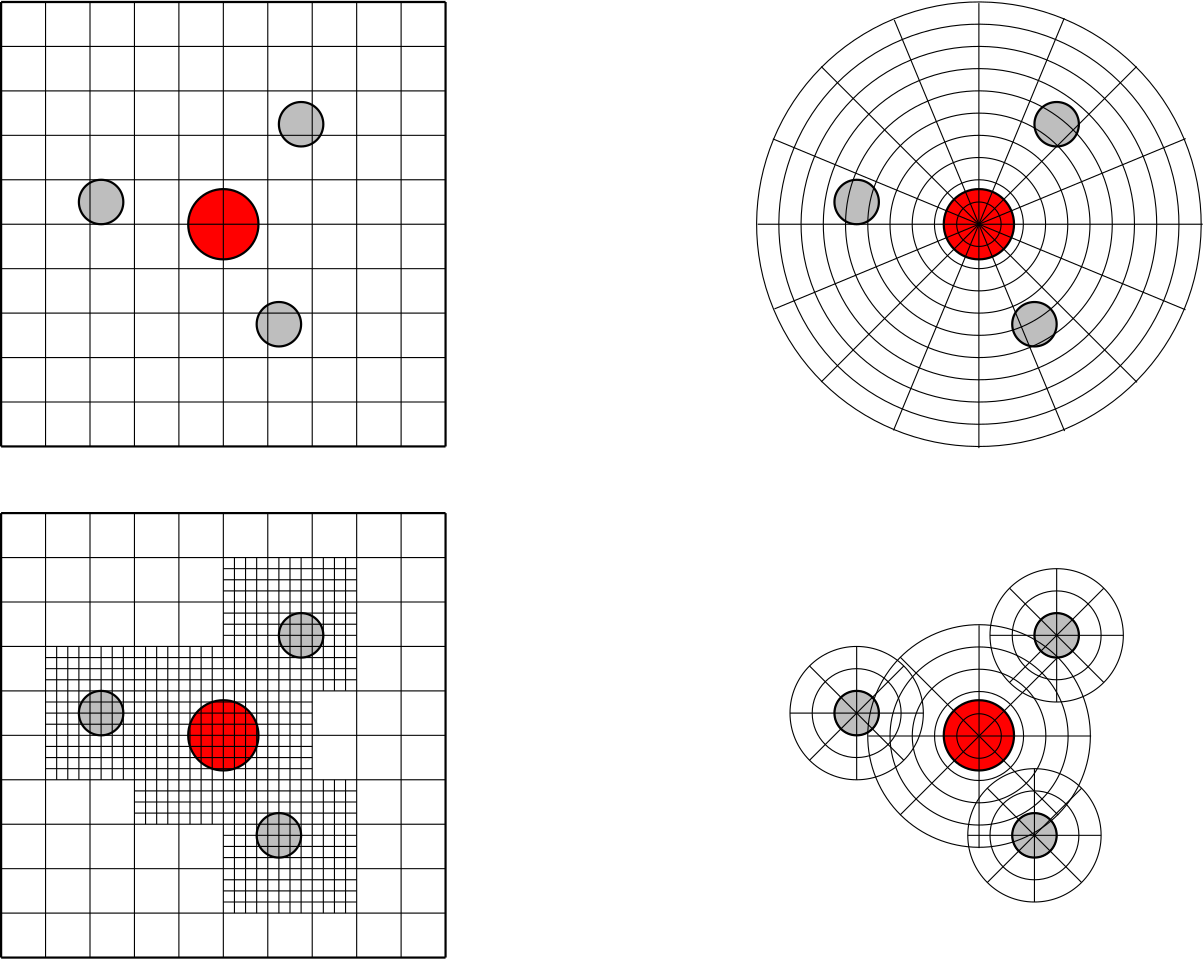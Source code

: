 <?xml version="1.0"?>
<!DOCTYPE ipe SYSTEM "ipe.dtd">
<ipe version="70107" creator="Ipe 7.1.7">
<info created="D:20170224170855" modified="D:20170225081625"/>
<ipestyle name="basic">
<symbol name="arrow/arc(spx)">
<path stroke="sym-stroke" fill="sym-stroke" pen="sym-pen">
0 0 m
-1 0.333 l
-1 -0.333 l
h
</path>
</symbol>
<symbol name="arrow/farc(spx)">
<path stroke="sym-stroke" fill="white" pen="sym-pen">
0 0 m
-1 0.333 l
-1 -0.333 l
h
</path>
</symbol>
<symbol name="arrow/ptarc(spx)">
<path stroke="sym-stroke" fill="sym-stroke" pen="sym-pen">
0 0 m
-1 0.333 l
-0.8 0 l
-1 -0.333 l
h
</path>
</symbol>
<symbol name="arrow/fptarc(spx)">
<path stroke="sym-stroke" fill="white" pen="sym-pen">
0 0 m
-1 0.333 l
-0.8 0 l
-1 -0.333 l
h
</path>
</symbol>
<symbol name="mark/circle(sx)" transformations="translations">
<path fill="sym-stroke">
0.6 0 0 0.6 0 0 e
0.4 0 0 0.4 0 0 e
</path>
</symbol>
<symbol name="mark/disk(sx)" transformations="translations">
<path fill="sym-stroke">
0.6 0 0 0.6 0 0 e
</path>
</symbol>
<symbol name="mark/fdisk(sfx)" transformations="translations">
<group>
<path fill="sym-fill">
0.5 0 0 0.5 0 0 e
</path>
<path fill="sym-stroke" fillrule="eofill">
0.6 0 0 0.6 0 0 e
0.4 0 0 0.4 0 0 e
</path>
</group>
</symbol>
<symbol name="mark/box(sx)" transformations="translations">
<path fill="sym-stroke" fillrule="eofill">
-0.6 -0.6 m
0.6 -0.6 l
0.6 0.6 l
-0.6 0.6 l
h
-0.4 -0.4 m
0.4 -0.4 l
0.4 0.4 l
-0.4 0.4 l
h
</path>
</symbol>
<symbol name="mark/square(sx)" transformations="translations">
<path fill="sym-stroke">
-0.6 -0.6 m
0.6 -0.6 l
0.6 0.6 l
-0.6 0.6 l
h
</path>
</symbol>
<symbol name="mark/fsquare(sfx)" transformations="translations">
<group>
<path fill="sym-fill">
-0.5 -0.5 m
0.5 -0.5 l
0.5 0.5 l
-0.5 0.5 l
h
</path>
<path fill="sym-stroke" fillrule="eofill">
-0.6 -0.6 m
0.6 -0.6 l
0.6 0.6 l
-0.6 0.6 l
h
-0.4 -0.4 m
0.4 -0.4 l
0.4 0.4 l
-0.4 0.4 l
h
</path>
</group>
</symbol>
<symbol name="mark/cross(sx)" transformations="translations">
<group>
<path fill="sym-stroke">
-0.43 -0.57 m
0.57 0.43 l
0.43 0.57 l
-0.57 -0.43 l
h
</path>
<path fill="sym-stroke">
-0.43 0.57 m
0.57 -0.43 l
0.43 -0.57 l
-0.57 0.43 l
h
</path>
</group>
</symbol>
<symbol name="arrow/fnormal(spx)">
<path stroke="sym-stroke" fill="white" pen="sym-pen">
0 0 m
-1 0.333 l
-1 -0.333 l
h
</path>
</symbol>
<symbol name="arrow/pointed(spx)">
<path stroke="sym-stroke" fill="sym-stroke" pen="sym-pen">
0 0 m
-1 0.333 l
-0.8 0 l
-1 -0.333 l
h
</path>
</symbol>
<symbol name="arrow/fpointed(spx)">
<path stroke="sym-stroke" fill="white" pen="sym-pen">
0 0 m
-1 0.333 l
-0.8 0 l
-1 -0.333 l
h
</path>
</symbol>
<symbol name="arrow/linear(spx)">
<path stroke="sym-stroke" pen="sym-pen">
-1 0.333 m
0 0 l
-1 -0.333 l
</path>
</symbol>
<symbol name="arrow/fdouble(spx)">
<path stroke="sym-stroke" fill="white" pen="sym-pen">
0 0 m
-1 0.333 l
-1 -0.333 l
h
-1 0 m
-2 0.333 l
-2 -0.333 l
h
</path>
</symbol>
<symbol name="arrow/double(spx)">
<path stroke="sym-stroke" fill="sym-stroke" pen="sym-pen">
0 0 m
-1 0.333 l
-1 -0.333 l
h
-1 0 m
-2 0.333 l
-2 -0.333 l
h
</path>
</symbol>
<pen name="heavier" value="0.8"/>
<pen name="fat" value="1.2"/>
<pen name="ultrafat" value="2"/>
<symbolsize name="large" value="5"/>
<symbolsize name="small" value="2"/>
<symbolsize name="tiny" value="1.1"/>
<arrowsize name="large" value="10"/>
<arrowsize name="small" value="5"/>
<arrowsize name="tiny" value="3"/>
<color name="red" value="1 0 0"/>
<color name="green" value="0 1 0"/>
<color name="blue" value="0 0 1"/>
<color name="yellow" value="1 1 0"/>
<color name="orange" value="1 0.647 0"/>
<color name="gold" value="1 0.843 0"/>
<color name="purple" value="0.627 0.125 0.941"/>
<color name="gray" value="0.745"/>
<color name="brown" value="0.647 0.165 0.165"/>
<color name="navy" value="0 0 0.502"/>
<color name="pink" value="1 0.753 0.796"/>
<color name="seagreen" value="0.18 0.545 0.341"/>
<color name="turquoise" value="0.251 0.878 0.816"/>
<color name="violet" value="0.933 0.51 0.933"/>
<color name="darkblue" value="0 0 0.545"/>
<color name="darkcyan" value="0 0.545 0.545"/>
<color name="darkgray" value="0.663"/>
<color name="darkgreen" value="0 0.392 0"/>
<color name="darkmagenta" value="0.545 0 0.545"/>
<color name="darkorange" value="1 0.549 0"/>
<color name="darkred" value="0.545 0 0"/>
<color name="lightblue" value="0.678 0.847 0.902"/>
<color name="lightcyan" value="0.878 1 1"/>
<color name="lightgray" value="0.827"/>
<color name="lightgreen" value="0.565 0.933 0.565"/>
<color name="lightyellow" value="1 1 0.878"/>
<dashstyle name="dashed" value="[4] 0"/>
<dashstyle name="dotted" value="[1 3] 0"/>
<dashstyle name="dash dotted" value="[4 2 1 2] 0"/>
<dashstyle name="dash dot dotted" value="[4 2 1 2 1 2] 0"/>
<textsize name="large" value="\large"/>
<textsize name="Large" value="\Large"/>
<textsize name="LARGE" value="\LARGE"/>
<textsize name="huge" value="\huge"/>
<textsize name="Huge" value="\Huge"/>
<textsize name="small" value="\small"/>
<textsize name="footnote" value="\footnotesize"/>
<textsize name="tiny" value="\tiny"/>
<textstyle name="center" begin="\begin{center}" end="\end{center}"/>
<textstyle name="itemize" begin="\begin{itemize}" end="\end{itemize}"/>
<textstyle name="item" begin="\begin{itemize}\item{}" end="\end{itemize}"/>
<gridsize name="4 pts" value="4"/>
<gridsize name="8 pts (~3 mm)" value="8"/>
<gridsize name="16 pts (~6 mm)" value="16"/>
<gridsize name="32 pts (~12 mm)" value="32"/>
<gridsize name="10 pts (~3.5 mm)" value="10"/>
<gridsize name="20 pts (~7 mm)" value="20"/>
<gridsize name="14 pts (~5 mm)" value="14"/>
<gridsize name="28 pts (~10 mm)" value="28"/>
<gridsize name="56 pts (~20 mm)" value="56"/>
<anglesize name="90 deg" value="90"/>
<anglesize name="60 deg" value="60"/>
<anglesize name="45 deg" value="45"/>
<anglesize name="30 deg" value="30"/>
<anglesize name="22.5 deg" value="22.5"/>
<tiling name="falling" angle="-60" step="4" width="1"/>
<tiling name="rising" angle="30" step="4" width="1"/>
</ipestyle>
<page>
<layer name="alpha"/>
<view layers="alpha" active="alpha"/>
<group layer="alpha" matrix="1 0 0 1 272 0">
<path stroke="black" fill="gray" pen="heavier">
8 0 0 8 156 740 e
</path>
<path matrix="1 0 0 1 -72 -28" stroke="black" fill="gray" pen="heavier">
8 0 0 8 156 740 e
</path>
<path stroke="black" fill="red" pen="heavier">
12.6491 0 0 12.6491 128 704 e
</path>
<path matrix="1 0 0 1 -8 -72" stroke="black" fill="gray" pen="heavier">
8 0 0 8 156 740 e
</path>
</group>
<path matrix="1 0 0 1 0 -184" stroke="black" fill="gray" pen="heavier">
8 0 0 8 156 740 e
</path>
<path matrix="1 0 0 1 -72 -212" stroke="black" fill="gray" pen="heavier">
8 0 0 8 156 740 e
</path>
<path matrix="1 0 0 1 0 -184" stroke="black" fill="red" pen="heavier">
12.6491 0 0 12.6491 128 704 e
</path>
<path matrix="1 0 0 1 -8 -256" stroke="black" fill="gray" pen="heavier">
8 0 0 8 156 740 e
</path>
<group>
<path stroke="black" fill="gray" pen="heavier">
8 0 0 8 156 740 e
</path>
<path matrix="1 0 0 1 -72 -28" stroke="black" fill="gray" pen="heavier">
8 0 0 8 156 740 e
</path>
<path stroke="black" fill="red" pen="heavier">
12.6491 0 0 12.6491 128 704 e
</path>
<path matrix="1 0 0 1 -8 -72" stroke="black" fill="gray" pen="heavier">
8 0 0 8 156 740 e
</path>
</group>
<path matrix="1.25 0 0 1 -32 0" stroke="black">
64 768 m
192 768 l
</path>
<path matrix="1.25 0 0 1 -32 -16" stroke="black">
64 768 m
192 768 l
</path>
<path matrix="1.25 0 0 1 -32 -32" stroke="black">
64 768 m
192 768 l
</path>
<path matrix="1.25 0 0 1 -32 -48" stroke="black">
64 768 m
192 768 l
</path>
<path matrix="1.25 0 0 1 -32 -64" stroke="black">
64 768 m
192 768 l
</path>
<path matrix="1.25 0 0 1 -32 -80" stroke="black">
64 768 m
192 768 l
</path>
<path matrix="1.25 0 0 1 -32 -96" stroke="black">
64 768 m
192 768 l
</path>
<path matrix="1.25 0 0 1 -32 -112" stroke="black">
64 768 m
192 768 l
</path>
<path matrix="1 0 0 1.25 0 -176" stroke="black">
64 768 m
64 640 l
</path>
<path matrix="1 0 0 1.25 16 -176" stroke="black">
64 768 m
64 640 l
</path>
<path matrix="1 0 0 1.25 32 -176" stroke="black">
64 768 m
64 640 l
</path>
<path matrix="1 0 0 1.25 48 -176" stroke="black">
64 768 m
64 640 l
</path>
<path matrix="1 0 0 1.25 64 -176" stroke="black">
64 768 m
64 640 l
</path>
<path matrix="1 0 0 1.25 80 -176" stroke="black">
64 768 m
64 640 l
</path>
<path matrix="1 0 0 1.25 96 -176" stroke="black">
64 768 m
64 640 l
</path>
<path matrix="1 0 0 1.25 112 -176" stroke="black">
64 768 m
64 640 l
</path>
<path matrix="1 0 0 1.25 128 -176" stroke="black">
64 768 m
64 640 l
</path>
<path matrix="1.25 0 0 1 -32 -184" stroke="black">
64 768 m
192 768 l
</path>
<path matrix="1.25 0 0 1 -32 -200" stroke="black">
64 768 m
192 768 l
</path>
<path matrix="1.25 0 0 1 -32 -216" stroke="black">
64 768 m
192 768 l
</path>
<path matrix="1.25 0 0 1 -32 -232" stroke="black">
64 768 m
192 768 l
</path>
<path matrix="1.25 0 0 1 -32 -248" stroke="black">
64 768 m
192 768 l
</path>
<path matrix="1.25 0 0 1 -32 -264" stroke="black">
64 768 m
192 768 l
</path>
<path matrix="1.25 0 0 1 -32 -280" stroke="black">
64 768 m
192 768 l
</path>
<path matrix="1.25 0 0 1 -32 -296" stroke="black">
64 768 m
192 768 l
</path>
<path matrix="1.25 0 0 1 -32 -312" stroke="black">
64 768 m
192 768 l
</path>
<path matrix="1 0 0 1.25 0 -360" stroke="black">
64 768 m
64 640 l
</path>
<path matrix="1 0 0 1.25 16 -360" stroke="black">
64 768 m
64 640 l
</path>
<path matrix="1 0 0 1.25 32 -360" stroke="black">
64 768 m
64 640 l
</path>
<path matrix="1 0 0 1.25 48 -360" stroke="black">
64 768 m
64 640 l
</path>
<path matrix="1 0 0 1.25 64 -360" stroke="black">
64 768 m
64 640 l
</path>
<path matrix="1 0 0 1.25 80 -360" stroke="black">
64 768 m
64 640 l
</path>
<path matrix="1 0 0 1.25 96 -360" stroke="black">
64 768 m
64 640 l
</path>
<path matrix="1 0 0 1.25 112 -360" stroke="black">
64 768 m
64 640 l
</path>
<path matrix="1 0 0 1.25 128 -360" stroke="black">
64 768 m
64 640 l
</path>
<path matrix="1 0 0 1 -160 -184" stroke="black">
224 716 m
240 716 l
</path>
<path matrix="1 0 0 1 -160 -188" stroke="black">
224 716 m
240 716 l
</path>
<path matrix="1 0 0 1 -160 -192" stroke="black">
224 716 m
240 716 l
</path>
<path matrix="1 0 0 1 -144 -184" stroke="black">
224 716 m
240 716 l
</path>
<path matrix="1 0 0 1 -144 -188" stroke="black">
224 716 m
240 716 l
</path>
<path matrix="1 0 0 1 -144 -192" stroke="black">
224 716 m
240 716 l
</path>
<path matrix="1 0 0 1 -144 -176" stroke="black">
224 716 m
240 716 l
</path>
<path matrix="1 0 0 1 -144 -172" stroke="black">
224 716 m
240 716 l
</path>
<path matrix="1 0 0 1 -144 -168" stroke="black">
224 716 m
240 716 l
</path>
<path matrix="1 0 0 1 -144 -200" stroke="black">
224 716 m
240 716 l
</path>
<path matrix="1 0 0 1 -144 -204" stroke="black">
224 716 m
240 716 l
</path>
<path matrix="1 0 0 1 -144 -208" stroke="black">
224 716 m
240 716 l
</path>
<path matrix="1 0 0 1 -160 -168" stroke="black">
224 716 m
240 716 l
</path>
<path matrix="1 0 0 1 -160 -172" stroke="black">
224 716 m
240 716 l
</path>
<path matrix="1 0 0 1 -160 -176" stroke="black">
224 716 m
240 716 l
</path>
<path matrix="1 0 0 1 -160 -200" stroke="black">
224 716 m
240 716 l
</path>
<path matrix="1 0 0 1 -160 -204" stroke="black">
224 716 m
240 716 l
</path>
<path matrix="1 0 0 1 -160 -208" stroke="black">
224 716 m
240 716 l
</path>
<path matrix="1 0 0 1 -128 -168" stroke="black">
224 716 m
240 716 l
</path>
<path matrix="1 0 0 1 -128 -172" stroke="black">
224 716 m
240 716 l
</path>
<path matrix="1 0 0 1 -128 -176" stroke="black">
224 716 m
240 716 l
</path>
<path matrix="1 0 0 1 -128 -184" stroke="black">
224 716 m
240 716 l
</path>
<path matrix="1 0 0 1 -128 -188" stroke="black">
224 716 m
240 716 l
</path>
<path matrix="1 0 0 1 -128 -192" stroke="black">
224 716 m
240 716 l
</path>
<path matrix="1 0 0 1 -128 -200" stroke="black">
224 716 m
240 716 l
</path>
<path matrix="1 0 0 1 -128 -204" stroke="black">
224 716 m
240 716 l
</path>
<path matrix="1 0 0 1 -128 -208" stroke="black">
224 716 m
240 716 l
</path>
<path matrix="1 0 0 1 -112 -168" stroke="black">
224 716 m
240 716 l
</path>
<path matrix="1 0 0 1 -112 -172" stroke="black">
224 716 m
240 716 l
</path>
<path matrix="1 0 0 1 -112 -176" stroke="black">
224 716 m
240 716 l
</path>
<path matrix="1 0 0 1 -112 -184" stroke="black">
224 716 m
240 716 l
</path>
<path matrix="1 0 0 1 -112 -188" stroke="black">
224 716 m
240 716 l
</path>
<path matrix="1 0 0 1 -112 -192" stroke="black">
224 716 m
240 716 l
</path>
<path matrix="1 0 0 1 -112 -200" stroke="black">
224 716 m
240 716 l
</path>
<path matrix="1 0 0 1 -112 -204" stroke="black">
224 716 m
240 716 l
</path>
<path matrix="1 0 0 1 -112 -208" stroke="black">
224 716 m
240 716 l
</path>
<path matrix="1 0 0 1 -128 -216" stroke="black">
224 716 m
240 716 l
</path>
<path matrix="1 0 0 1 -128 -220" stroke="black">
224 716 m
240 716 l
</path>
<path matrix="1 0 0 1 -128 -224" stroke="black">
224 716 m
240 716 l
</path>
<path matrix="1 0 0 1 -112 -216" stroke="black">
224 716 m
240 716 l
</path>
<path matrix="1 0 0 1 -112 -220" stroke="black">
224 716 m
240 716 l
</path>
<path matrix="1 0 0 1 -112 -224" stroke="black">
224 716 m
240 716 l
</path>
<path matrix="1 0 0 1 -96 -216" stroke="black">
224 716 m
240 716 l
</path>
<path matrix="1 0 0 1 -96 -220" stroke="black">
224 716 m
240 716 l
</path>
<path matrix="1 0 0 1 -96 -224" stroke="black">
224 716 m
240 716 l
</path>
<path matrix="1 0 0 1 -96 -232" stroke="black">
224 716 m
240 716 l
</path>
<path matrix="1 0 0 1 -96 -236" stroke="black">
224 716 m
240 716 l
</path>
<path matrix="1 0 0 1 -96 -240" stroke="black">
224 716 m
240 716 l
</path>
<path matrix="1 0 0 1 -80 -216" stroke="black">
224 716 m
240 716 l
</path>
<path matrix="1 0 0 1 -80 -220" stroke="black">
224 716 m
240 716 l
</path>
<path matrix="1 0 0 1 -80 -224" stroke="black">
224 716 m
240 716 l
</path>
<path matrix="1 0 0 1 -80 -232" stroke="black">
224 716 m
240 716 l
</path>
<path matrix="1 0 0 1 -80 -236" stroke="black">
224 716 m
240 716 l
</path>
<path matrix="1 0 0 1 -80 -240" stroke="black">
224 716 m
240 716 l
</path>
<path matrix="1 0 0 1 -64 -216" stroke="black">
224 716 m
240 716 l
</path>
<path matrix="1 0 0 1 -64 -220" stroke="black">
224 716 m
240 716 l
</path>
<path matrix="1 0 0 1 -64 -224" stroke="black">
224 716 m
240 716 l
</path>
<path matrix="1 0 0 1 -64 -232" stroke="black">
224 716 m
240 716 l
</path>
<path matrix="1 0 0 1 -64 -236" stroke="black">
224 716 m
240 716 l
</path>
<path matrix="1 0 0 1 -64 -240" stroke="black">
224 716 m
240 716 l
</path>
<path matrix="1 0 0 1 -96 -248" stroke="black">
224 716 m
240 716 l
</path>
<path matrix="1 0 0 1 -96 -252" stroke="black">
224 716 m
240 716 l
</path>
<path matrix="1 0 0 1 -96 -256" stroke="black">
224 716 m
240 716 l
</path>
<path matrix="1 0 0 1 -80 -248" stroke="black">
224 716 m
240 716 l
</path>
<path matrix="1 0 0 1 -80 -252" stroke="black">
224 716 m
240 716 l
</path>
<path matrix="1 0 0 1 -80 -256" stroke="black">
224 716 m
240 716 l
</path>
<path matrix="1 0 0 1 -64 -248" stroke="black">
224 716 m
240 716 l
</path>
<path matrix="1 0 0 1 -64 -252" stroke="black">
224 716 m
240 716 l
</path>
<path matrix="1 0 0 1 -64 -256" stroke="black">
224 716 m
240 716 l
</path>
<path matrix="1 0 0 1 -96 -200" stroke="black">
224 716 m
240 716 l
</path>
<path matrix="1 0 0 1 -96 -204" stroke="black">
224 716 m
240 716 l
</path>
<path matrix="1 0 0 1 -96 -208" stroke="black">
224 716 m
240 716 l
</path>
<path matrix="1 0 0 1 -96 -184" stroke="black">
224 716 m
240 716 l
</path>
<path matrix="1 0 0 1 -96 -188" stroke="black">
224 716 m
240 716 l
</path>
<path matrix="1 0 0 1 -96 -192" stroke="black">
224 716 m
240 716 l
</path>
<path matrix="1 0 0 1 -96 -168" stroke="black">
224 716 m
240 716 l
</path>
<path matrix="1 0 0 1 -96 -172" stroke="black">
224 716 m
240 716 l
</path>
<path matrix="1 0 0 1 -96 -176" stroke="black">
224 716 m
240 716 l
</path>
<path matrix="1 0 0 1 -80 -168" stroke="black">
224 716 m
240 716 l
</path>
<path matrix="1 0 0 1 -80 -172" stroke="black">
224 716 m
240 716 l
</path>
<path matrix="1 0 0 1 -80 -176" stroke="black">
224 716 m
240 716 l
</path>
<path matrix="1 0 0 1 -80 -184" stroke="black">
224 716 m
240 716 l
</path>
<path matrix="1 0 0 1 -80 -188" stroke="black">
224 716 m
240 716 l
</path>
<path matrix="1 0 0 1 -80 -192" stroke="black">
224 716 m
240 716 l
</path>
<path matrix="1 0 0 1 -80 -200" stroke="black">
224 716 m
240 716 l
</path>
<path matrix="1 0 0 1 -80 -204" stroke="black">
224 716 m
240 716 l
</path>
<path matrix="1 0 0 1 -80 -208" stroke="black">
224 716 m
240 716 l
</path>
<path matrix="1 0 0 1 -64 -168" stroke="black">
224 716 m
240 716 l
</path>
<path matrix="1 0 0 1 -64 -172" stroke="black">
224 716 m
240 716 l
</path>
<path matrix="1 0 0 1 -64 -176" stroke="black">
224 716 m
240 716 l
</path>
<path matrix="1 0 0 1 -64 -152" stroke="black">
224 716 m
240 716 l
</path>
<path matrix="1 0 0 1 -64 -156" stroke="black">
224 716 m
240 716 l
</path>
<path matrix="1 0 0 1 -64 -160" stroke="black">
224 716 m
240 716 l
</path>
<path matrix="1 0 0 1 -64 -136" stroke="black">
224 716 m
240 716 l
</path>
<path matrix="1 0 0 1 -64 -140" stroke="black">
224 716 m
240 716 l
</path>
<path matrix="1 0 0 1 -64 -144" stroke="black">
224 716 m
240 716 l
</path>
<path matrix="1 0 0 1 -80 -136" stroke="black">
224 716 m
240 716 l
</path>
<path matrix="1 0 0 1 -80 -140" stroke="black">
224 716 m
240 716 l
</path>
<path matrix="1 0 0 1 -80 -144" stroke="black">
224 716 m
240 716 l
</path>
<path matrix="1 0 0 1 -96 -136" stroke="black">
224 716 m
240 716 l
</path>
<path matrix="1 0 0 1 -96 -140" stroke="black">
224 716 m
240 716 l
</path>
<path matrix="1 0 0 1 -96 -144" stroke="black">
224 716 m
240 716 l
</path>
<path matrix="1 0 0 1 -96 -152" stroke="black">
224 716 m
240 716 l
</path>
<path matrix="1 0 0 1 -96 -156" stroke="black">
224 716 m
240 716 l
</path>
<path matrix="1 0 0 1 -96 -160" stroke="black">
224 716 m
240 716 l
</path>
<path matrix="1 0 0 1 -80 -152" stroke="black">
224 716 m
240 716 l
</path>
<path matrix="1 0 0 1 -80 -156" stroke="black">
224 716 m
240 716 l
</path>
<path matrix="1 0 0 1 -80 -160" stroke="black">
224 716 m
240 716 l
</path>
<path matrix="1 0 0 1 -160 -184" stroke="black">
228 736 m
228 720 l
</path>
<path matrix="1 0 0 1 -160 -184" stroke="black">
232 736 m
232 720 l
</path>
<path matrix="1 0 0 1 -160 -184" stroke="black">
236 736 m
236 720 l
</path>
<path matrix="1 0 0 1 -160 -200" stroke="black">
228 736 m
228 720 l
</path>
<path matrix="1 0 0 1 -160 -200" stroke="black">
232 736 m
232 720 l
</path>
<path matrix="1 0 0 1 -160 -200" stroke="black">
236 736 m
236 720 l
</path>
<path matrix="1 0 0 1 -160 -216" stroke="black">
228 736 m
228 720 l
</path>
<path matrix="1 0 0 1 -160 -216" stroke="black">
232 736 m
232 720 l
</path>
<path matrix="1 0 0 1 -160 -216" stroke="black">
236 736 m
236 720 l
</path>
<path matrix="1 0 0 1 -144 -184" stroke="black">
228 736 m
228 720 l
</path>
<path matrix="1 0 0 1 -144 -184" stroke="black">
232 736 m
232 720 l
</path>
<path matrix="1 0 0 1 -144 -184" stroke="black">
236 736 m
236 720 l
</path>
<path matrix="1 0 0 1 -144 -200" stroke="black">
228 736 m
228 720 l
</path>
<path matrix="1 0 0 1 -144 -200" stroke="black">
232 736 m
232 720 l
</path>
<path matrix="1 0 0 1 -144 -200" stroke="black">
236 736 m
236 720 l
</path>
<path matrix="1 0 0 1 -144 -216" stroke="black">
228 736 m
228 720 l
</path>
<path matrix="1 0 0 1 -144 -216" stroke="black">
232 736 m
232 720 l
</path>
<path matrix="1 0 0 1 -144 -216" stroke="black">
236 736 m
236 720 l
</path>
<path matrix="1 0 0 1 -128 -232" stroke="black">
228 736 m
228 720 l
</path>
<path matrix="1 0 0 1 -128 -232" stroke="black">
232 736 m
232 720 l
</path>
<path matrix="1 0 0 1 -128 -232" stroke="black">
236 736 m
236 720 l
</path>
<path matrix="1 0 0 1 -128 -216" stroke="black">
228 736 m
228 720 l
</path>
<path matrix="1 0 0 1 -128 -216" stroke="black">
232 736 m
232 720 l
</path>
<path matrix="1 0 0 1 -128 -216" stroke="black">
236 736 m
236 720 l
</path>
<path matrix="1 0 0 1 -128 -200" stroke="black">
228 736 m
228 720 l
</path>
<path matrix="1 0 0 1 -128 -200" stroke="black">
232 736 m
232 720 l
</path>
<path matrix="1 0 0 1 -128 -200" stroke="black">
236 736 m
236 720 l
</path>
<path matrix="1 0 0 1 -128 -184" stroke="black">
228 736 m
228 720 l
</path>
<path matrix="1 0 0 1 -128 -184" stroke="black">
232 736 m
232 720 l
</path>
<path matrix="1 0 0 1 -128 -184" stroke="black">
236 736 m
236 720 l
</path>
<path matrix="1 0 0 1 -112 -200" stroke="black">
228 736 m
228 720 l
</path>
<path matrix="1 0 0 1 -112 -200" stroke="black">
232 736 m
232 720 l
</path>
<path matrix="1 0 0 1 -112 -200" stroke="black">
236 736 m
236 720 l
</path>
<path matrix="1 0 0 1 -112 -184" stroke="black">
228 736 m
228 720 l
</path>
<path matrix="1 0 0 1 -112 -184" stroke="black">
232 736 m
232 720 l
</path>
<path matrix="1 0 0 1 -112 -184" stroke="black">
236 736 m
236 720 l
</path>
<path matrix="1 0 0 1 -112 -232" stroke="black">
228 736 m
228 720 l
</path>
<path matrix="1 0 0 1 -112 -232" stroke="black">
232 736 m
232 720 l
</path>
<path matrix="1 0 0 1 -112 -232" stroke="black">
236 736 m
236 720 l
</path>
<path matrix="1 0 0 1 -112 -216" stroke="black">
228 736 m
228 720 l
</path>
<path matrix="1 0 0 1 -112 -216" stroke="black">
232 736 m
232 720 l
</path>
<path matrix="1 0 0 1 -112 -216" stroke="black">
236 736 m
236 720 l
</path>
<path matrix="1 0 0 1 -96 -168" stroke="black">
228 736 m
228 720 l
</path>
<path matrix="1 0 0 1 -96 -168" stroke="black">
232 736 m
232 720 l
</path>
<path matrix="1 0 0 1 -96 -168" stroke="black">
236 736 m
236 720 l
</path>
<path matrix="1 0 0 1 -96 -152" stroke="black">
228 736 m
228 720 l
</path>
<path matrix="1 0 0 1 -96 -152" stroke="black">
232 736 m
232 720 l
</path>
<path matrix="1 0 0 1 -96 -152" stroke="black">
236 736 m
236 720 l
</path>
<path matrix="1 0 0 1 -80 -168" stroke="black">
228 736 m
228 720 l
</path>
<path matrix="1 0 0 1 -80 -168" stroke="black">
232 736 m
232 720 l
</path>
<path matrix="1 0 0 1 -80 -168" stroke="black">
236 736 m
236 720 l
</path>
<path matrix="1 0 0 1 -80 -152" stroke="black">
228 736 m
228 720 l
</path>
<path matrix="1 0 0 1 -80 -152" stroke="black">
232 736 m
232 720 l
</path>
<path matrix="1 0 0 1 -80 -152" stroke="black">
236 736 m
236 720 l
</path>
<path matrix="1 0 0 1 -64 -168" stroke="black">
228 736 m
228 720 l
</path>
<path matrix="1 0 0 1 -64 -168" stroke="black">
232 736 m
232 720 l
</path>
<path matrix="1 0 0 1 -64 -168" stroke="black">
236 736 m
236 720 l
</path>
<path matrix="1 0 0 1 -64 -152" stroke="black">
228 736 m
228 720 l
</path>
<path matrix="1 0 0 1 -64 -152" stroke="black">
232 736 m
232 720 l
</path>
<path matrix="1 0 0 1 -64 -152" stroke="black">
236 736 m
236 720 l
</path>
<path matrix="1 0 0 1 -96 -200" stroke="black">
228 736 m
228 720 l
</path>
<path matrix="1 0 0 1 -96 -200" stroke="black">
232 736 m
232 720 l
</path>
<path matrix="1 0 0 1 -96 -200" stroke="black">
236 736 m
236 720 l
</path>
<path matrix="1 0 0 1 -96 -184" stroke="black">
228 736 m
228 720 l
</path>
<path matrix="1 0 0 1 -96 -184" stroke="black">
232 736 m
232 720 l
</path>
<path matrix="1 0 0 1 -96 -184" stroke="black">
236 736 m
236 720 l
</path>
<path matrix="1 0 0 1 -80 -200" stroke="black">
228 736 m
228 720 l
</path>
<path matrix="1 0 0 1 -80 -200" stroke="black">
232 736 m
232 720 l
</path>
<path matrix="1 0 0 1 -80 -200" stroke="black">
236 736 m
236 720 l
</path>
<path matrix="1 0 0 1 -80 -184" stroke="black">
228 736 m
228 720 l
</path>
<path matrix="1 0 0 1 -80 -184" stroke="black">
232 736 m
232 720 l
</path>
<path matrix="1 0 0 1 -80 -184" stroke="black">
236 736 m
236 720 l
</path>
<path matrix="1 0 0 1 -80 -232" stroke="black">
228 736 m
228 720 l
</path>
<path matrix="1 0 0 1 -80 -232" stroke="black">
232 736 m
232 720 l
</path>
<path matrix="1 0 0 1 -80 -232" stroke="black">
236 736 m
236 720 l
</path>
<path matrix="1 0 0 1 -80 -216" stroke="black">
228 736 m
228 720 l
</path>
<path matrix="1 0 0 1 -80 -216" stroke="black">
232 736 m
232 720 l
</path>
<path matrix="1 0 0 1 -80 -216" stroke="black">
236 736 m
236 720 l
</path>
<path matrix="1 0 0 1 -96 -232" stroke="black">
228 736 m
228 720 l
</path>
<path matrix="1 0 0 1 -96 -232" stroke="black">
232 736 m
232 720 l
</path>
<path matrix="1 0 0 1 -96 -232" stroke="black">
236 736 m
236 720 l
</path>
<path matrix="1 0 0 1 -96 -216" stroke="black">
228 736 m
228 720 l
</path>
<path matrix="1 0 0 1 -96 -216" stroke="black">
232 736 m
232 720 l
</path>
<path matrix="1 0 0 1 -96 -216" stroke="black">
236 736 m
236 720 l
</path>
<path matrix="1 0 0 1 -96 -264" stroke="black">
228 736 m
228 720 l
</path>
<path matrix="1 0 0 1 -96 -264" stroke="black">
232 736 m
232 720 l
</path>
<path matrix="1 0 0 1 -96 -264" stroke="black">
236 736 m
236 720 l
</path>
<path matrix="1 0 0 1 -96 -248" stroke="black">
228 736 m
228 720 l
</path>
<path matrix="1 0 0 1 -96 -248" stroke="black">
232 736 m
232 720 l
</path>
<path matrix="1 0 0 1 -96 -248" stroke="black">
236 736 m
236 720 l
</path>
<path matrix="1 0 0 1 -80 -264" stroke="black">
228 736 m
228 720 l
</path>
<path matrix="1 0 0 1 -80 -264" stroke="black">
232 736 m
232 720 l
</path>
<path matrix="1 0 0 1 -80 -264" stroke="black">
236 736 m
236 720 l
</path>
<path matrix="1 0 0 1 -80 -248" stroke="black">
228 736 m
228 720 l
</path>
<path matrix="1 0 0 1 -80 -248" stroke="black">
232 736 m
232 720 l
</path>
<path matrix="1 0 0 1 -80 -248" stroke="black">
236 736 m
236 720 l
</path>
<path matrix="1 0 0 1 -64 -264" stroke="black">
228 736 m
228 720 l
</path>
<path matrix="1 0 0 1 -64 -264" stroke="black">
232 736 m
232 720 l
</path>
<path matrix="1 0 0 1 -64 -264" stroke="black">
236 736 m
236 720 l
</path>
<path matrix="1 0 0 1 -64 -248" stroke="black">
228 736 m
228 720 l
</path>
<path matrix="1 0 0 1 -64 -248" stroke="black">
232 736 m
232 720 l
</path>
<path matrix="1 0 0 1 -64 -248" stroke="black">
236 736 m
236 720 l
</path>
<path matrix="1 0 0 1 -64 -232" stroke="black">
228 736 m
228 720 l
</path>
<path matrix="1 0 0 1 -64 -232" stroke="black">
232 736 m
232 720 l
</path>
<path matrix="1 0 0 1 -64 -232" stroke="black">
236 736 m
236 720 l
</path>
<path matrix="1 0 0 1 -64 -184" stroke="black">
228 736 m
228 720 l
</path>
<path matrix="1 0 0 1 -64 -184" stroke="black">
232 736 m
232 720 l
</path>
<path matrix="1 0 0 1 -64 -184" stroke="black">
236 736 m
236 720 l
</path>
<path matrix="1 0 0 1.25 -16 -176" stroke="black" pen="heavier">
64 768 m
64 640 l
</path>
<path matrix="1 0 0 1.25 144 -176" stroke="black" pen="heavier">
64 768 m
64 640 l
</path>
<path matrix="1 0 0 1.25 -16 -360" stroke="black" pen="heavier">
64 768 m
64 640 l
</path>
<path matrix="1 0 0 1.25 144 -360" stroke="black" pen="heavier">
64 768 m
64 640 l
</path>
<path stroke="black">
48 640 m
208 640 l
</path>
<path matrix="1 0 0 1 0 160" stroke="black" pen="heavier">
48 624 m
208 624 l
</path>
<path matrix="1 0 0 1 0 16" stroke="black" pen="heavier">
48 608 m
208 608 l
</path>
<path matrix="1 0 0 1 -192 -24" stroke="black" pen="heavier">
240 624 m
400 624 l
</path>
<path matrix="1 0 0 1 -192 -168" stroke="black" pen="heavier">
240 608 m
400 608 l
</path>
<group matrix="1 0 0 1 272 -184">
<path stroke="black" fill="gray" pen="heavier">
8 0 0 8 156 740 e
</path>
<path matrix="1 0 0 1 -72 -28" stroke="black" fill="gray" pen="heavier">
8 0 0 8 156 740 e
</path>
<path stroke="black" fill="red" pen="heavier">
12.6491 0 0 12.6491 128 704 e
</path>
<path matrix="1 0 0 1 -8 -72" stroke="black" fill="gray" pen="heavier">
8 0 0 8 156 740 e
</path>
</group>
<group matrix="0.5 0 0 0.5 220 280">
<path matrix="4 0 0 4 -560 -2512" stroke="black">
4 0 0 4 208 752 e
</path>
<path matrix="4 0 0 4 -560 -2512" stroke="black">
8 0 0 8 208 752 e
</path>
<path matrix="4 0 0 4 -560 -2512" stroke="black">
12 0 0 12 208 752 e
</path>
<path matrix="4 0 0 4 -560 -2512" stroke="black">
196 752 m
220 752 l
</path>
<path matrix="4 0 0 4 -560 -2512" stroke="black">
208 764 m
208 740 l
</path>
<path matrix="4 0 0 4 -560 -2512" stroke="black">
199.515 760.485 m
216.485 743.515 l
</path>
<path matrix="4 0 0 4 -560 -2512" stroke="black">
216.485 760.485 m
199.515 743.515 l
</path>
</group>
<group matrix="0.5 0 0 0.5 292 308">
<path matrix="4 0 0 4 -560 -2512" stroke="black">
4 0 0 4 208 752 e
</path>
<path matrix="4 0 0 4 -560 -2512" stroke="black">
8 0 0 8 208 752 e
</path>
<path matrix="4 0 0 4 -560 -2512" stroke="black">
12 0 0 12 208 752 e
</path>
<path matrix="4 0 0 4 -560 -2512" stroke="black">
196 752 m
220 752 l
</path>
<path matrix="4 0 0 4 -560 -2512" stroke="black">
208 764 m
208 740 l
</path>
<path matrix="4 0 0 4 -560 -2512" stroke="black">
199.515 760.485 m
216.485 743.515 l
</path>
<path matrix="4 0 0 4 -560 -2512" stroke="black">
216.485 760.485 m
199.515 743.515 l
</path>
</group>
<group matrix="0.5 0 0 0.5 284 236">
<path matrix="4 0 0 4 -560 -2512" stroke="black">
4 0 0 4 208 752 e
</path>
<path matrix="4 0 0 4 -560 -2512" stroke="black">
8 0 0 8 208 752 e
</path>
<path matrix="4 0 0 4 -560 -2512" stroke="black">
12 0 0 12 208 752 e
</path>
<path matrix="4 0 0 4 -560 -2512" stroke="black">
196 752 m
220 752 l
</path>
<path matrix="4 0 0 4 -560 -2512" stroke="black">
208 764 m
208 740 l
</path>
<path matrix="4 0 0 4 -560 -2512" stroke="black">
199.515 760.485 m
216.485 743.515 l
</path>
<path matrix="4 0 0 4 -560 -2512" stroke="black">
216.485 760.485 m
199.515 743.515 l
</path>
</group>
<path matrix="4 0 0 4 -432 -2304" stroke="black">
8 0 0 8 208 752 e
</path>
<path matrix="6.67668 0 0 0 -988.291 704" stroke="black">
196 752 m
220 752 l
</path>
<path matrix="6.67581 0 0 6.67581 -988.569 -4316.7" stroke="black">
208 764 m
208 740 l
</path>
<path matrix="6.69963 0 0 6.69963 -993.443 -4334.2" stroke="black">
199.515 760.485 m
216.485 743.515 l
</path>
<path matrix="6.69285 0 0 6.69285 -992.116 -4329.03" stroke="black">
216.485 760.485 m
199.515 743.515 l
</path>
<path matrix="3.69553 1.53071 -1.53071 3.69553 782.426 -2393.42" stroke="black">
4 0 0 4 208 752 e
</path>
<path matrix="3.69553 1.53071 -1.53071 3.69553 782.426 -2393.42" stroke="black">
12 0 0 12 208 752 e
</path>
<path matrix="6.16846 2.55502 0 0 -882.617 172.732" stroke="black">
196 752 m
220 752 l
</path>
<path matrix="6.16766 2.55469 -2.55469 6.16766 1038.44 -4465.91" stroke="black">
208 764 m
208 740 l
</path>
<path matrix="6.18967 2.5638 -2.5638 6.18967 1040.63 -4483.94" stroke="black">
199.515 760.485 m
216.485 743.515 l
</path>
<path matrix="6.1834 2.56121 -2.56121 6.1834 1039.88 -4478.66" stroke="black">
216.485 760.485 m
199.515 743.515 l
</path>
<path matrix="4.92737 2.04095 -2.04095 4.92737 909.903 -3425.9" stroke="black">
12 0 0 12 208 752 e
</path>
<path matrix="6.15921 2.55119 -2.55119 6.15921 1037.38 -4458.37" stroke="black">
12 0 0 12 208 752 e
</path>
<path matrix="5 0 0 5 -640 -3056" stroke="black">
8 0 0 8 208 752 e
</path>
<path matrix="5.54277 2.29585 -2.29585 5.54277 973.586 -3941.69" stroke="black">
4 0 0 4 208 752 e
</path>
<path matrix="4.31135 1.78579 -1.78579 4.31135 846.154 -2909.57" stroke="black">
12 0 0 12 208 752 e
</path>
<path matrix="5.54332 2.29608 -2.29608 5.54332 973.643 -3942.16" stroke="black">
12 0 0 12 208 752 e
</path>
<path stroke="black">
8 0 0 8 400 704 e
</path>
<path matrix="2.00302 0 0 2.00302 -16.5667 -986.508" stroke="black">
8 0 0 8 208 752 e
</path>
<path matrix="3.34337 0 0 0 -295.132 519.76" stroke="black">
196 752 m
220 752 l
</path>
<path matrix="3.34294 0 0 3.34294 -295.271 -1994.38" stroke="black">
208 764 m
208 740 l
</path>
<path matrix="3.35487 0 0 3.35487 -297.712 -2003.14" stroke="black">
199.515 760.485 m
216.485 743.515 l
</path>
<path matrix="3.35147 0 0 3.35147 -297.047 -2000.55" stroke="black">
216.485 760.485 m
199.515 743.515 l
</path>
<path matrix="1.85055 0.766509 -0.766509 1.85055 591.562 -1031.29" stroke="black">
4 0 0 4 208 752 e
</path>
<path matrix="1.85055 0.766509 -0.766509 1.85055 591.562 -1031.29" stroke="black">
12 0 0 12 208 752 e
</path>
<path matrix="2.4674 1.02201 -1.02201 2.4674 655.397 -1548.3" stroke="black">
12 0 0 12 208 752 e
</path>
<path matrix="3.08425 1.27752 -1.27752 3.08425 719.231 -2065.32" stroke="black">
12 0 0 12 208 752 e
</path>
</page>
</ipe>
